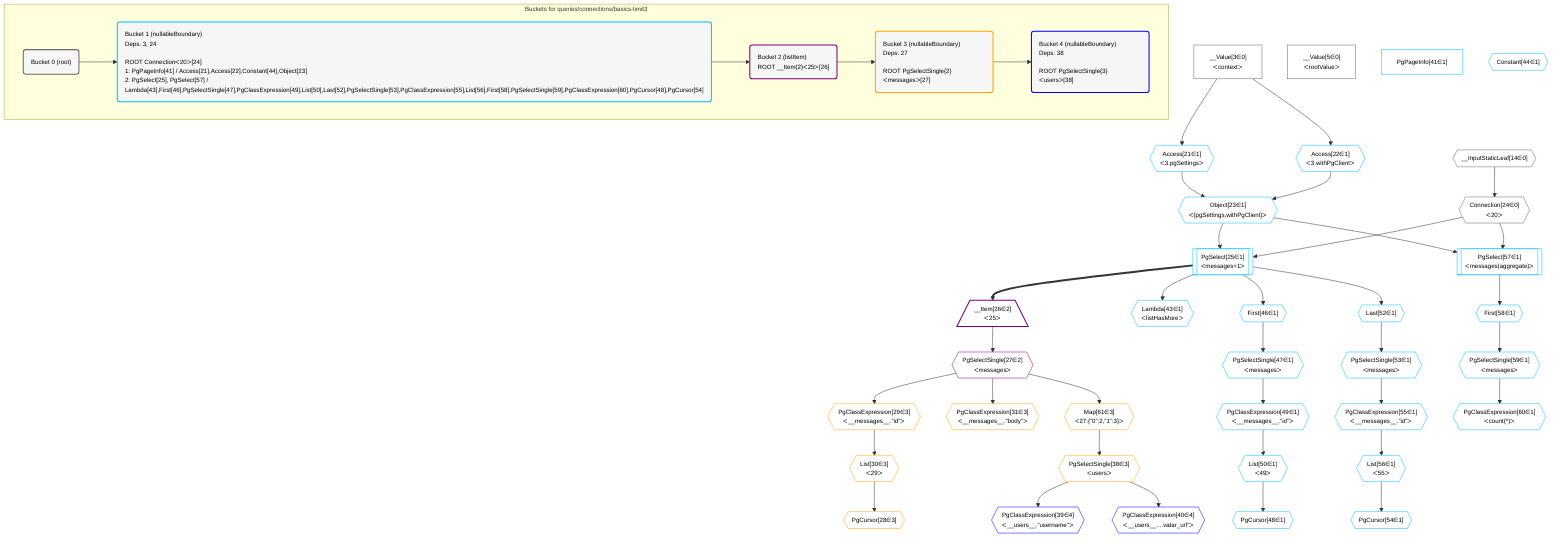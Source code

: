 %%{init: {'themeVariables': { 'fontSize': '12px'}}}%%
graph TD
    classDef path fill:#eee,stroke:#000,color:#000
    classDef plan fill:#fff,stroke-width:1px,color:#000
    classDef itemplan fill:#fff,stroke-width:2px,color:#000
    classDef unbatchedplan fill:#dff,stroke-width:1px,color:#000
    classDef sideeffectplan fill:#fcc,stroke-width:2px,color:#000
    classDef bucket fill:#f6f6f6,color:#000,stroke-width:2px,text-align:left


    %% define steps
    __Value3["__Value[3∈0]<br />ᐸcontextᐳ"]:::plan
    __Value5["__Value[5∈0]<br />ᐸrootValueᐳ"]:::plan
    __InputStaticLeaf14{{"__InputStaticLeaf[14∈0]"}}:::plan
    Access21{{"Access[21∈1]<br />ᐸ3.pgSettingsᐳ"}}:::plan
    Access22{{"Access[22∈1]<br />ᐸ3.withPgClientᐳ"}}:::plan
    Object23{{"Object[23∈1]<br />ᐸ{pgSettings,withPgClient}ᐳ"}}:::plan
    Connection24{{"Connection[24∈0]<br />ᐸ20ᐳ"}}:::plan
    PgSelect25[["PgSelect[25∈1]<br />ᐸmessages+1ᐳ"]]:::plan
    __Item26[/"__Item[26∈2]<br />ᐸ25ᐳ"\]:::itemplan
    PgSelectSingle27{{"PgSelectSingle[27∈2]<br />ᐸmessagesᐳ"}}:::plan
    PgClassExpression29{{"PgClassExpression[29∈3]<br />ᐸ__messages__.”id”ᐳ"}}:::plan
    List30{{"List[30∈3]<br />ᐸ29ᐳ"}}:::plan
    PgCursor28{{"PgCursor[28∈3]"}}:::plan
    PgClassExpression31{{"PgClassExpression[31∈3]<br />ᐸ__messages__.”body”ᐳ"}}:::plan
    Map61{{"Map[61∈3]<br />ᐸ27:{”0”:2,”1”:3}ᐳ"}}:::plan
    PgSelectSingle38{{"PgSelectSingle[38∈3]<br />ᐸusersᐳ"}}:::plan
    PgClassExpression39{{"PgClassExpression[39∈4]<br />ᐸ__users__.”username”ᐳ"}}:::plan
    PgClassExpression40{{"PgClassExpression[40∈4]<br />ᐸ__users__....vatar_url”ᐳ"}}:::plan
    PgPageInfo41["PgPageInfo[41∈1]"]:::plan
    Lambda43{{"Lambda[43∈1]<br />ᐸlistHasMoreᐳ"}}:::plan
    Constant44{{"Constant[44∈1]"}}:::plan
    First46{{"First[46∈1]"}}:::plan
    PgSelectSingle47{{"PgSelectSingle[47∈1]<br />ᐸmessagesᐳ"}}:::plan
    PgClassExpression49{{"PgClassExpression[49∈1]<br />ᐸ__messages__.”id”ᐳ"}}:::plan
    List50{{"List[50∈1]<br />ᐸ49ᐳ"}}:::plan
    PgCursor48{{"PgCursor[48∈1]"}}:::plan
    Last52{{"Last[52∈1]"}}:::plan
    PgSelectSingle53{{"PgSelectSingle[53∈1]<br />ᐸmessagesᐳ"}}:::plan
    PgClassExpression55{{"PgClassExpression[55∈1]<br />ᐸ__messages__.”id”ᐳ"}}:::plan
    List56{{"List[56∈1]<br />ᐸ55ᐳ"}}:::plan
    PgCursor54{{"PgCursor[54∈1]"}}:::plan
    PgSelect57[["PgSelect[57∈1]<br />ᐸmessages(aggregate)ᐳ"]]:::plan
    First58{{"First[58∈1]"}}:::plan
    PgSelectSingle59{{"PgSelectSingle[59∈1]<br />ᐸmessagesᐳ"}}:::plan
    PgClassExpression60{{"PgClassExpression[60∈1]<br />ᐸcount(*)ᐳ"}}:::plan

    %% plan dependencies
    __Value3 --> Access21
    __Value3 --> Access22
    Access21 & Access22 --> Object23
    __InputStaticLeaf14 --> Connection24
    Object23 & Connection24 --> PgSelect25
    PgSelect25 ==> __Item26
    __Item26 --> PgSelectSingle27
    PgSelectSingle27 --> PgClassExpression29
    PgClassExpression29 --> List30
    List30 --> PgCursor28
    PgSelectSingle27 --> PgClassExpression31
    PgSelectSingle27 --> Map61
    Map61 --> PgSelectSingle38
    PgSelectSingle38 --> PgClassExpression39
    PgSelectSingle38 --> PgClassExpression40
    PgSelect25 --> Lambda43
    PgSelect25 --> First46
    First46 --> PgSelectSingle47
    PgSelectSingle47 --> PgClassExpression49
    PgClassExpression49 --> List50
    List50 --> PgCursor48
    PgSelect25 --> Last52
    Last52 --> PgSelectSingle53
    PgSelectSingle53 --> PgClassExpression55
    PgClassExpression55 --> List56
    List56 --> PgCursor54
    Object23 & Connection24 --> PgSelect57
    PgSelect57 --> First58
    First58 --> PgSelectSingle59
    PgSelectSingle59 --> PgClassExpression60

    subgraph "Buckets for queries/connections/basics-limit3"
    Bucket0("Bucket 0 (root)"):::bucket
    classDef bucket0 stroke:#696969
    class Bucket0,__Value3,__Value5,__InputStaticLeaf14,Connection24 bucket0
    Bucket1("Bucket 1 (nullableBoundary)<br />Deps: 3, 24<br /><br />ROOT Connectionᐸ20ᐳ[24]<br />1: PgPageInfo[41] / Access[21],Access[22],Constant[44],Object[23]<br />2: PgSelect[25], PgSelect[57] / Lambda[43],First[46],PgSelectSingle[47],PgClassExpression[49],List[50],Last[52],PgSelectSingle[53],PgClassExpression[55],List[56],First[58],PgSelectSingle[59],PgClassExpression[60],PgCursor[48],PgCursor[54]"):::bucket
    classDef bucket1 stroke:#00bfff
    class Bucket1,Access21,Access22,Object23,PgSelect25,PgPageInfo41,Lambda43,Constant44,First46,PgSelectSingle47,PgCursor48,PgClassExpression49,List50,Last52,PgSelectSingle53,PgCursor54,PgClassExpression55,List56,PgSelect57,First58,PgSelectSingle59,PgClassExpression60 bucket1
    Bucket2("Bucket 2 (listItem)<br />ROOT __Item{2}ᐸ25ᐳ[26]"):::bucket
    classDef bucket2 stroke:#7f007f
    class Bucket2,__Item26,PgSelectSingle27 bucket2
    Bucket3("Bucket 3 (nullableBoundary)<br />Deps: 27<br /><br />ROOT PgSelectSingle{2}ᐸmessagesᐳ[27]"):::bucket
    classDef bucket3 stroke:#ffa500
    class Bucket3,PgCursor28,PgClassExpression29,List30,PgClassExpression31,PgSelectSingle38,Map61 bucket3
    Bucket4("Bucket 4 (nullableBoundary)<br />Deps: 38<br /><br />ROOT PgSelectSingle{3}ᐸusersᐳ[38]"):::bucket
    classDef bucket4 stroke:#0000ff
    class Bucket4,PgClassExpression39,PgClassExpression40 bucket4
    Bucket0 --> Bucket1
    Bucket1 --> Bucket2
    Bucket2 --> Bucket3
    Bucket3 --> Bucket4
    end